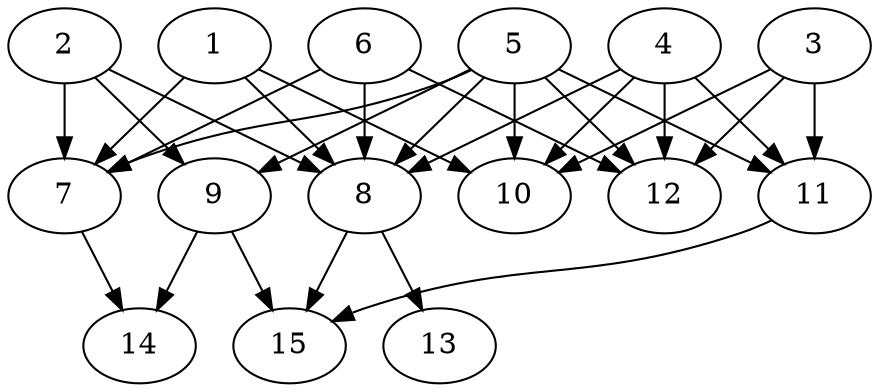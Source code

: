 // DAG automatically generated by daggen at Thu Oct  3 13:59:27 2019
// ./daggen --dot -n 15 --ccr 0.4 --fat 0.7 --regular 0.7 --density 0.7 --mindata 5242880 --maxdata 52428800 
digraph G {
  1 [size="74196480", alpha="0.03", expect_size="29678592"] 
  1 -> 7 [size ="29678592"]
  1 -> 8 [size ="29678592"]
  1 -> 10 [size ="29678592"]
  2 [size="38676480", alpha="0.15", expect_size="15470592"] 
  2 -> 7 [size ="15470592"]
  2 -> 8 [size ="15470592"]
  2 -> 9 [size ="15470592"]
  3 [size="26877440", alpha="0.04", expect_size="10750976"] 
  3 -> 10 [size ="10750976"]
  3 -> 11 [size ="10750976"]
  3 -> 12 [size ="10750976"]
  4 [size="57190400", alpha="0.02", expect_size="22876160"] 
  4 -> 8 [size ="22876160"]
  4 -> 10 [size ="22876160"]
  4 -> 11 [size ="22876160"]
  4 -> 12 [size ="22876160"]
  5 [size="96542720", alpha="0.10", expect_size="38617088"] 
  5 -> 7 [size ="38617088"]
  5 -> 8 [size ="38617088"]
  5 -> 9 [size ="38617088"]
  5 -> 10 [size ="38617088"]
  5 -> 11 [size ="38617088"]
  5 -> 12 [size ="38617088"]
  6 [size="96563200", alpha="0.20", expect_size="38625280"] 
  6 -> 7 [size ="38625280"]
  6 -> 8 [size ="38625280"]
  6 -> 12 [size ="38625280"]
  7 [size="25390080", alpha="0.14", expect_size="10156032"] 
  7 -> 14 [size ="10156032"]
  8 [size="62804480", alpha="0.10", expect_size="25121792"] 
  8 -> 13 [size ="25121792"]
  8 -> 15 [size ="25121792"]
  9 [size="108917760", alpha="0.20", expect_size="43567104"] 
  9 -> 14 [size ="43567104"]
  9 -> 15 [size ="43567104"]
  10 [size="76666880", alpha="0.15", expect_size="30666752"] 
  11 [size="17118720", alpha="0.01", expect_size="6847488"] 
  11 -> 15 [size ="6847488"]
  12 [size="32268800", alpha="0.06", expect_size="12907520"] 
  13 [size="117844480", alpha="0.01", expect_size="47137792"] 
  14 [size="23656960", alpha="0.07", expect_size="9462784"] 
  15 [size="33600000", alpha="0.03", expect_size="13440000"] 
}
